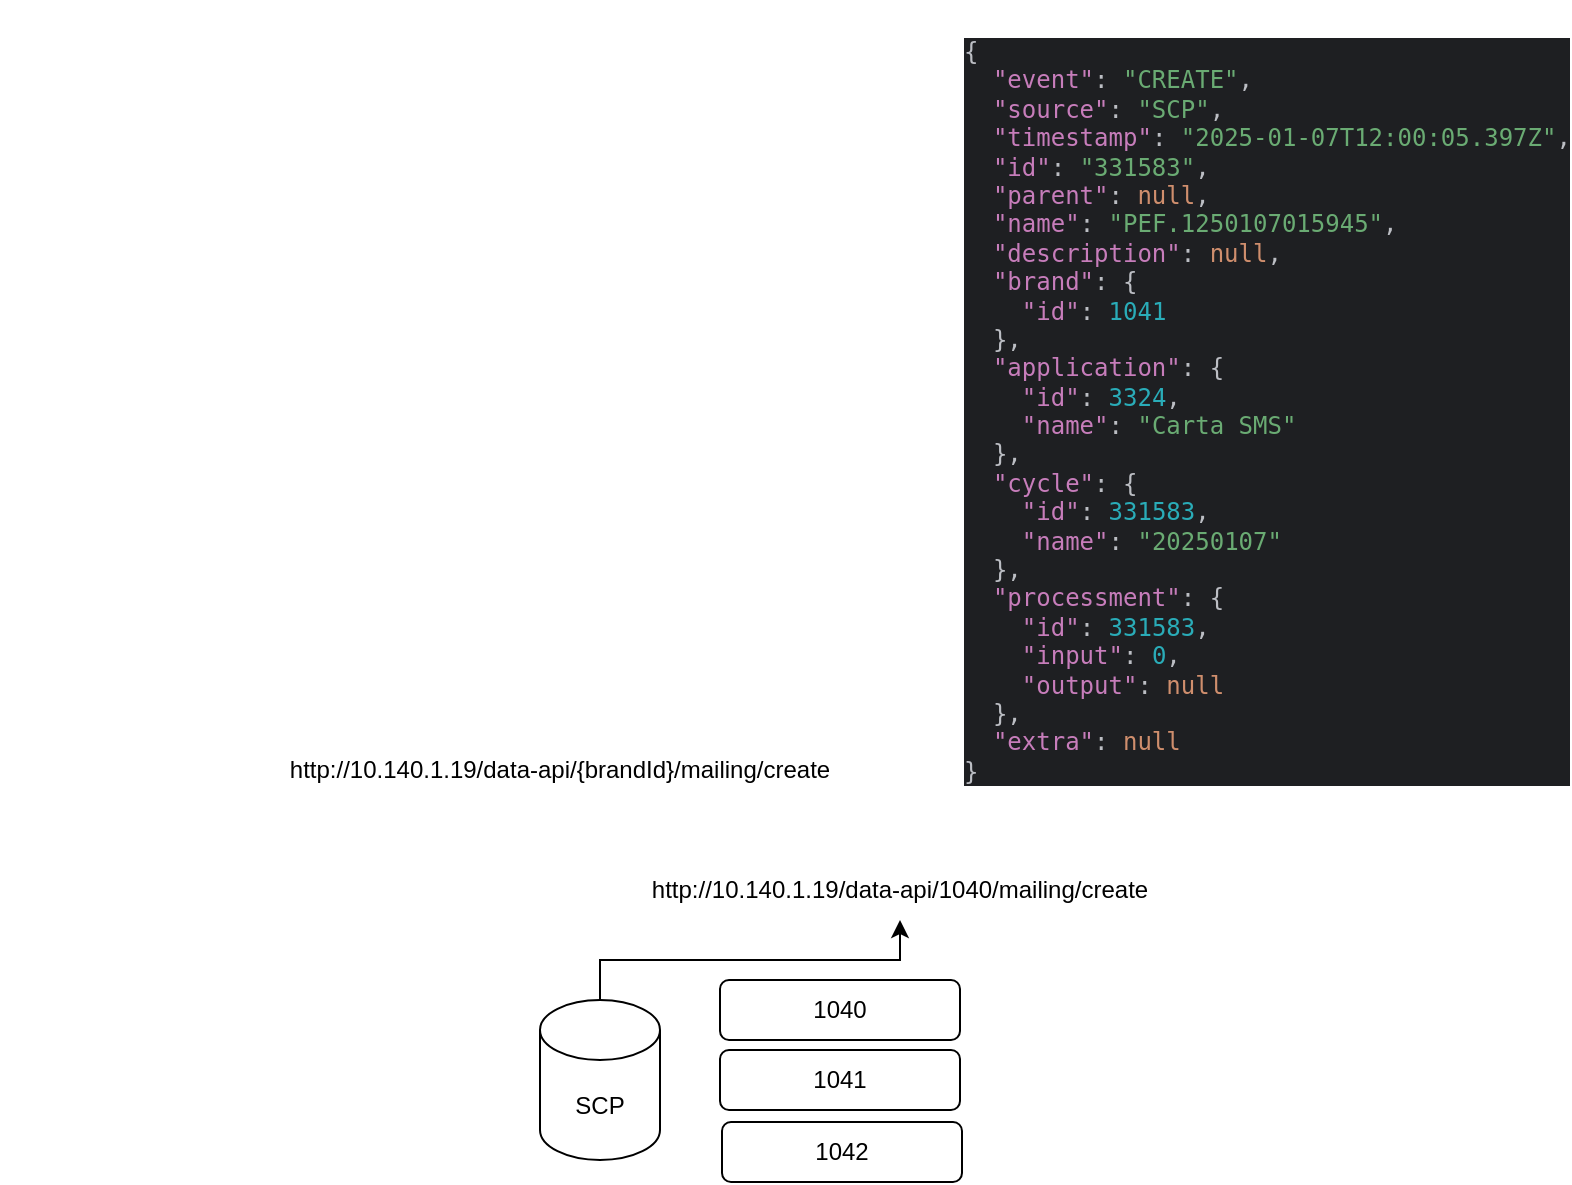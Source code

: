 <mxfile version="26.0.11">
  <diagram name="Página-1" id="_u-viQ4tWB5F775vzb91">
    <mxGraphModel dx="1613" dy="1590" grid="1" gridSize="10" guides="1" tooltips="1" connect="1" arrows="1" fold="1" page="1" pageScale="1" pageWidth="827" pageHeight="1169" math="0" shadow="0">
      <root>
        <mxCell id="0" />
        <mxCell id="1" parent="0" />
        <mxCell id="nGhsondbv13JztoRxBYk-4" value="http://10.140.1.19/data-api/{brandId}/mailing/create" style="text;html=1;align=center;verticalAlign=middle;whiteSpace=wrap;rounded=0;" vertex="1" parent="1">
          <mxGeometry x="-220" y="80" width="560" height="30" as="geometry" />
        </mxCell>
        <mxCell id="nGhsondbv13JztoRxBYk-15" style="edgeStyle=orthogonalEdgeStyle;rounded=0;orthogonalLoop=1;jettySize=auto;html=1;" edge="1" parent="1" source="nGhsondbv13JztoRxBYk-5" target="nGhsondbv13JztoRxBYk-9">
          <mxGeometry relative="1" as="geometry" />
        </mxCell>
        <mxCell id="nGhsondbv13JztoRxBYk-5" value="SCP" style="shape=cylinder3;whiteSpace=wrap;html=1;boundedLbl=1;backgroundOutline=1;size=15;" vertex="1" parent="1">
          <mxGeometry x="50" y="210" width="60" height="80" as="geometry" />
        </mxCell>
        <mxCell id="nGhsondbv13JztoRxBYk-9" value="http://10.140.1.19/data-api/1040/mailing/create" style="text;html=1;align=center;verticalAlign=middle;whiteSpace=wrap;rounded=0;" vertex="1" parent="1">
          <mxGeometry x="100" y="140" width="260" height="30" as="geometry" />
        </mxCell>
        <mxCell id="nGhsondbv13JztoRxBYk-11" value="&lt;div style=&quot;background-color: rgb(30, 31, 34); color: rgb(188, 190, 196);&quot;&gt;&lt;pre style=&quot;font-family:&#39;JetBrains Mono&#39;,monospace;font-size:9,8pt;&quot;&gt;{&lt;br&gt;  &lt;span style=&quot;color: rgb(199, 125, 187);&quot;&gt;&quot;event&quot;&lt;/span&gt;: &lt;span style=&quot;color: rgb(106, 171, 115);&quot;&gt;&quot;CREATE&quot;&lt;/span&gt;,&lt;br&gt;  &lt;span style=&quot;color: rgb(199, 125, 187);&quot;&gt;&quot;source&quot;&lt;/span&gt;: &lt;span style=&quot;color: rgb(106, 171, 115);&quot;&gt;&quot;SCP&quot;&lt;/span&gt;,&lt;br&gt;  &lt;span style=&quot;color: rgb(199, 125, 187);&quot;&gt;&quot;timestamp&quot;&lt;/span&gt;: &lt;span style=&quot;color: rgb(106, 171, 115);&quot;&gt;&quot;2025-01-07T12:00:05.397Z&quot;&lt;/span&gt;,&lt;br&gt;  &lt;span style=&quot;color: rgb(199, 125, 187);&quot;&gt;&quot;id&quot;&lt;/span&gt;: &lt;span style=&quot;color: rgb(106, 171, 115);&quot;&gt;&quot;331583&quot;&lt;/span&gt;,&lt;br&gt;  &lt;span style=&quot;color: rgb(199, 125, 187);&quot;&gt;&quot;parent&quot;&lt;/span&gt;: &lt;span style=&quot;color: rgb(207, 142, 109);&quot;&gt;null&lt;/span&gt;,&lt;br&gt;  &lt;span style=&quot;color: rgb(199, 125, 187);&quot;&gt;&quot;name&quot;&lt;/span&gt;: &lt;span style=&quot;color: rgb(106, 171, 115);&quot;&gt;&quot;PEF.1250107015945&quot;&lt;/span&gt;,&lt;br&gt;  &lt;span style=&quot;color: rgb(199, 125, 187);&quot;&gt;&quot;description&quot;&lt;/span&gt;: &lt;span style=&quot;color: rgb(207, 142, 109);&quot;&gt;null&lt;/span&gt;,&lt;br&gt;  &lt;span style=&quot;color: rgb(199, 125, 187);&quot;&gt;&quot;brand&quot;&lt;/span&gt;: {&lt;br&gt;    &lt;span style=&quot;color: rgb(199, 125, 187);&quot;&gt;&quot;id&quot;&lt;/span&gt;: &lt;span style=&quot;color: rgb(42, 172, 184);&quot;&gt;1041&lt;br&gt;&lt;/span&gt;&lt;span style=&quot;color: rgb(42, 172, 184);&quot;&gt;  &lt;/span&gt;},&lt;br&gt;  &lt;span style=&quot;color: rgb(199, 125, 187);&quot;&gt;&quot;application&quot;&lt;/span&gt;: {&lt;br&gt;    &lt;span style=&quot;color: rgb(199, 125, 187);&quot;&gt;&quot;id&quot;&lt;/span&gt;: &lt;span style=&quot;color: rgb(42, 172, 184);&quot;&gt;3324&lt;/span&gt;,&lt;br&gt;    &lt;span style=&quot;color: rgb(199, 125, 187);&quot;&gt;&quot;name&quot;&lt;/span&gt;: &lt;span style=&quot;color: rgb(106, 171, 115);&quot;&gt;&quot;Carta SMS&quot;&lt;br&gt;&lt;/span&gt;&lt;span style=&quot;color: rgb(106, 171, 115);&quot;&gt;  &lt;/span&gt;},&lt;br&gt;  &lt;span style=&quot;color: rgb(199, 125, 187);&quot;&gt;&quot;cycle&quot;&lt;/span&gt;: {&lt;br&gt;    &lt;span style=&quot;color: rgb(199, 125, 187);&quot;&gt;&quot;id&quot;&lt;/span&gt;: &lt;span style=&quot;color: rgb(42, 172, 184);&quot;&gt;331583&lt;/span&gt;,&lt;br&gt;    &lt;span style=&quot;color: rgb(199, 125, 187);&quot;&gt;&quot;name&quot;&lt;/span&gt;: &lt;span style=&quot;color: rgb(106, 171, 115);&quot;&gt;&quot;20250107&quot;&lt;br&gt;&lt;/span&gt;&lt;span style=&quot;color: rgb(106, 171, 115);&quot;&gt;  &lt;/span&gt;},&lt;br&gt;  &lt;span style=&quot;color: rgb(199, 125, 187);&quot;&gt;&quot;processment&quot;&lt;/span&gt;: {&lt;br&gt;    &lt;span style=&quot;color: rgb(199, 125, 187);&quot;&gt;&quot;id&quot;&lt;/span&gt;: &lt;span style=&quot;color: rgb(42, 172, 184);&quot;&gt;331583&lt;/span&gt;,&lt;br&gt;    &lt;span style=&quot;color: rgb(199, 125, 187);&quot;&gt;&quot;input&quot;&lt;/span&gt;: &lt;span style=&quot;color: rgb(42, 172, 184);&quot;&gt;0&lt;/span&gt;,&lt;br&gt;    &lt;span style=&quot;color: rgb(199, 125, 187);&quot;&gt;&quot;output&quot;&lt;/span&gt;: &lt;span style=&quot;color: rgb(207, 142, 109);&quot;&gt;null&lt;br&gt;&lt;/span&gt;&lt;span style=&quot;color: rgb(207, 142, 109);&quot;&gt;  &lt;/span&gt;},&lt;br&gt;  &lt;span style=&quot;color: rgb(199, 125, 187);&quot;&gt;&quot;extra&quot;&lt;/span&gt;: &lt;span style=&quot;color: rgb(207, 142, 109);&quot;&gt;null&lt;br&gt;&lt;/span&gt;}&lt;/pre&gt;&lt;/div&gt;" style="text;whiteSpace=wrap;html=1;" vertex="1" parent="1">
          <mxGeometry x="260" y="-290" width="280" height="380" as="geometry" />
        </mxCell>
        <mxCell id="nGhsondbv13JztoRxBYk-12" value="1040" style="rounded=1;whiteSpace=wrap;html=1;" vertex="1" parent="1">
          <mxGeometry x="140" y="200" width="120" height="30" as="geometry" />
        </mxCell>
        <mxCell id="nGhsondbv13JztoRxBYk-13" value="1041" style="rounded=1;whiteSpace=wrap;html=1;" vertex="1" parent="1">
          <mxGeometry x="140" y="235" width="120" height="30" as="geometry" />
        </mxCell>
        <mxCell id="nGhsondbv13JztoRxBYk-14" value="1042" style="rounded=1;whiteSpace=wrap;html=1;" vertex="1" parent="1">
          <mxGeometry x="141" y="271" width="120" height="30" as="geometry" />
        </mxCell>
      </root>
    </mxGraphModel>
  </diagram>
</mxfile>

